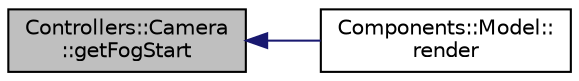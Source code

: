 digraph "Controllers::Camera::getFogStart"
{
  edge [fontname="Helvetica",fontsize="10",labelfontname="Helvetica",labelfontsize="10"];
  node [fontname="Helvetica",fontsize="10",shape=record];
  rankdir="LR";
  Node7 [label="Controllers::Camera\l::getFogStart",height=0.2,width=0.4,color="black", fillcolor="grey75", style="filled", fontcolor="black"];
  Node7 -> Node8 [dir="back",color="midnightblue",fontsize="10",style="solid",fontname="Helvetica"];
  Node8 [label="Components::Model::\lrender",height=0.2,width=0.4,color="black", fillcolor="white", style="filled",URL="$class_components_1_1_model.html#a20d537bcbc8dc21f2b0615b6c1ef1780",tooltip="Renders vertices to the screen. "];
}
